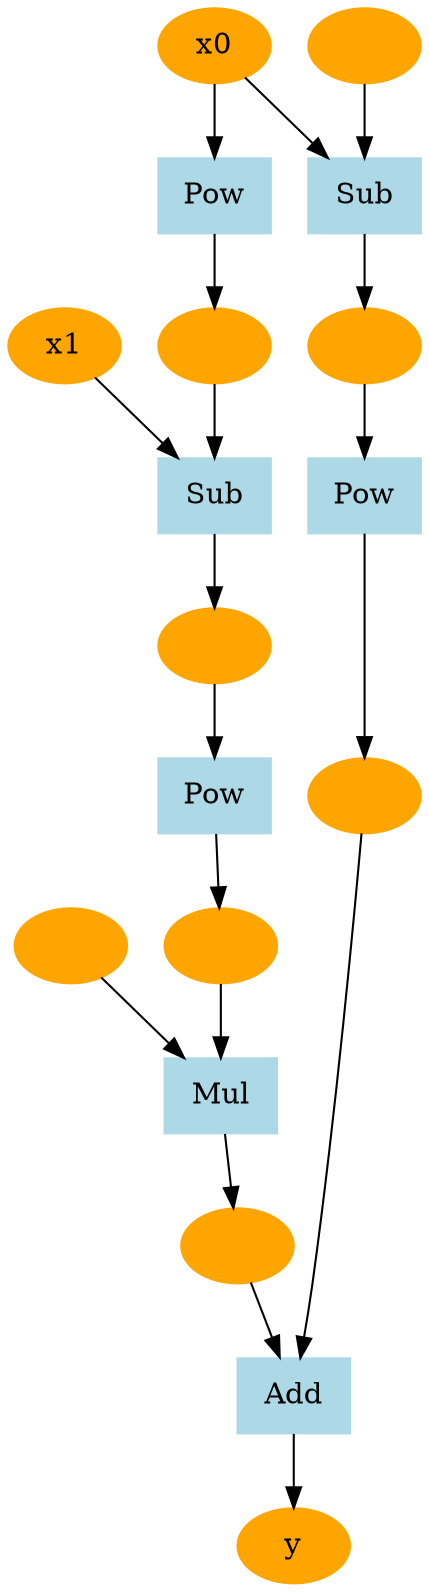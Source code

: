 digraph g {
2048122647792 [label="y", color=orange, style=filled]
2048122648080 [label="Add", color=lightblue, style=filled, shape=box]
2048122649568 -> 2048122648080
2048122646928 -> 2048122648080
2048122648080 -> 2048122647792
2048122649568 [label="", color=orange, style=filled]
2048122646928 [label="", color=orange, style=filled]
2048122646880 [label="Pow", color=lightblue, style=filled, shape=box]
2048122648752 -> 2048122646880
2048122646880 -> 2048122646928
2048122648752 [label="", color=orange, style=filled]
2048122648944 [label="Sub", color=lightblue, style=filled, shape=box]
2048122456480 -> 2048122648944
2048122646736 -> 2048122648944
2048122648944 -> 2048122648752
2048122456480 [label="x0", color=orange, style=filled]
2048122646736 [label="", color=orange, style=filled]
2048122650192 [label="Mul", color=lightblue, style=filled, shape=box]
2048122649760 -> 2048122650192
2048122649280 -> 2048122650192
2048122650192 -> 2048122649568
2048122649760 [label="", color=orange, style=filled]
2048122649280 [label="", color=orange, style=filled]
2048122647600 [label="Pow", color=lightblue, style=filled, shape=box]
2048122647312 -> 2048122647600
2048122647600 -> 2048122649760
2048122647312 [label="", color=orange, style=filled]
2048122650384 [label="Sub", color=lightblue, style=filled, shape=box]
2048122457824 -> 2048122650384
2048122650480 -> 2048122650384
2048122650384 -> 2048122647312
2048122457824 [label="x1", color=orange, style=filled]
2048122650480 [label="", color=orange, style=filled]
2048122454704 [label="Pow", color=lightblue, style=filled, shape=box]
2048122456480 -> 2048122454704
2048122454704 -> 2048122650480
2048122456480 [label="x0", color=orange, style=filled]
}